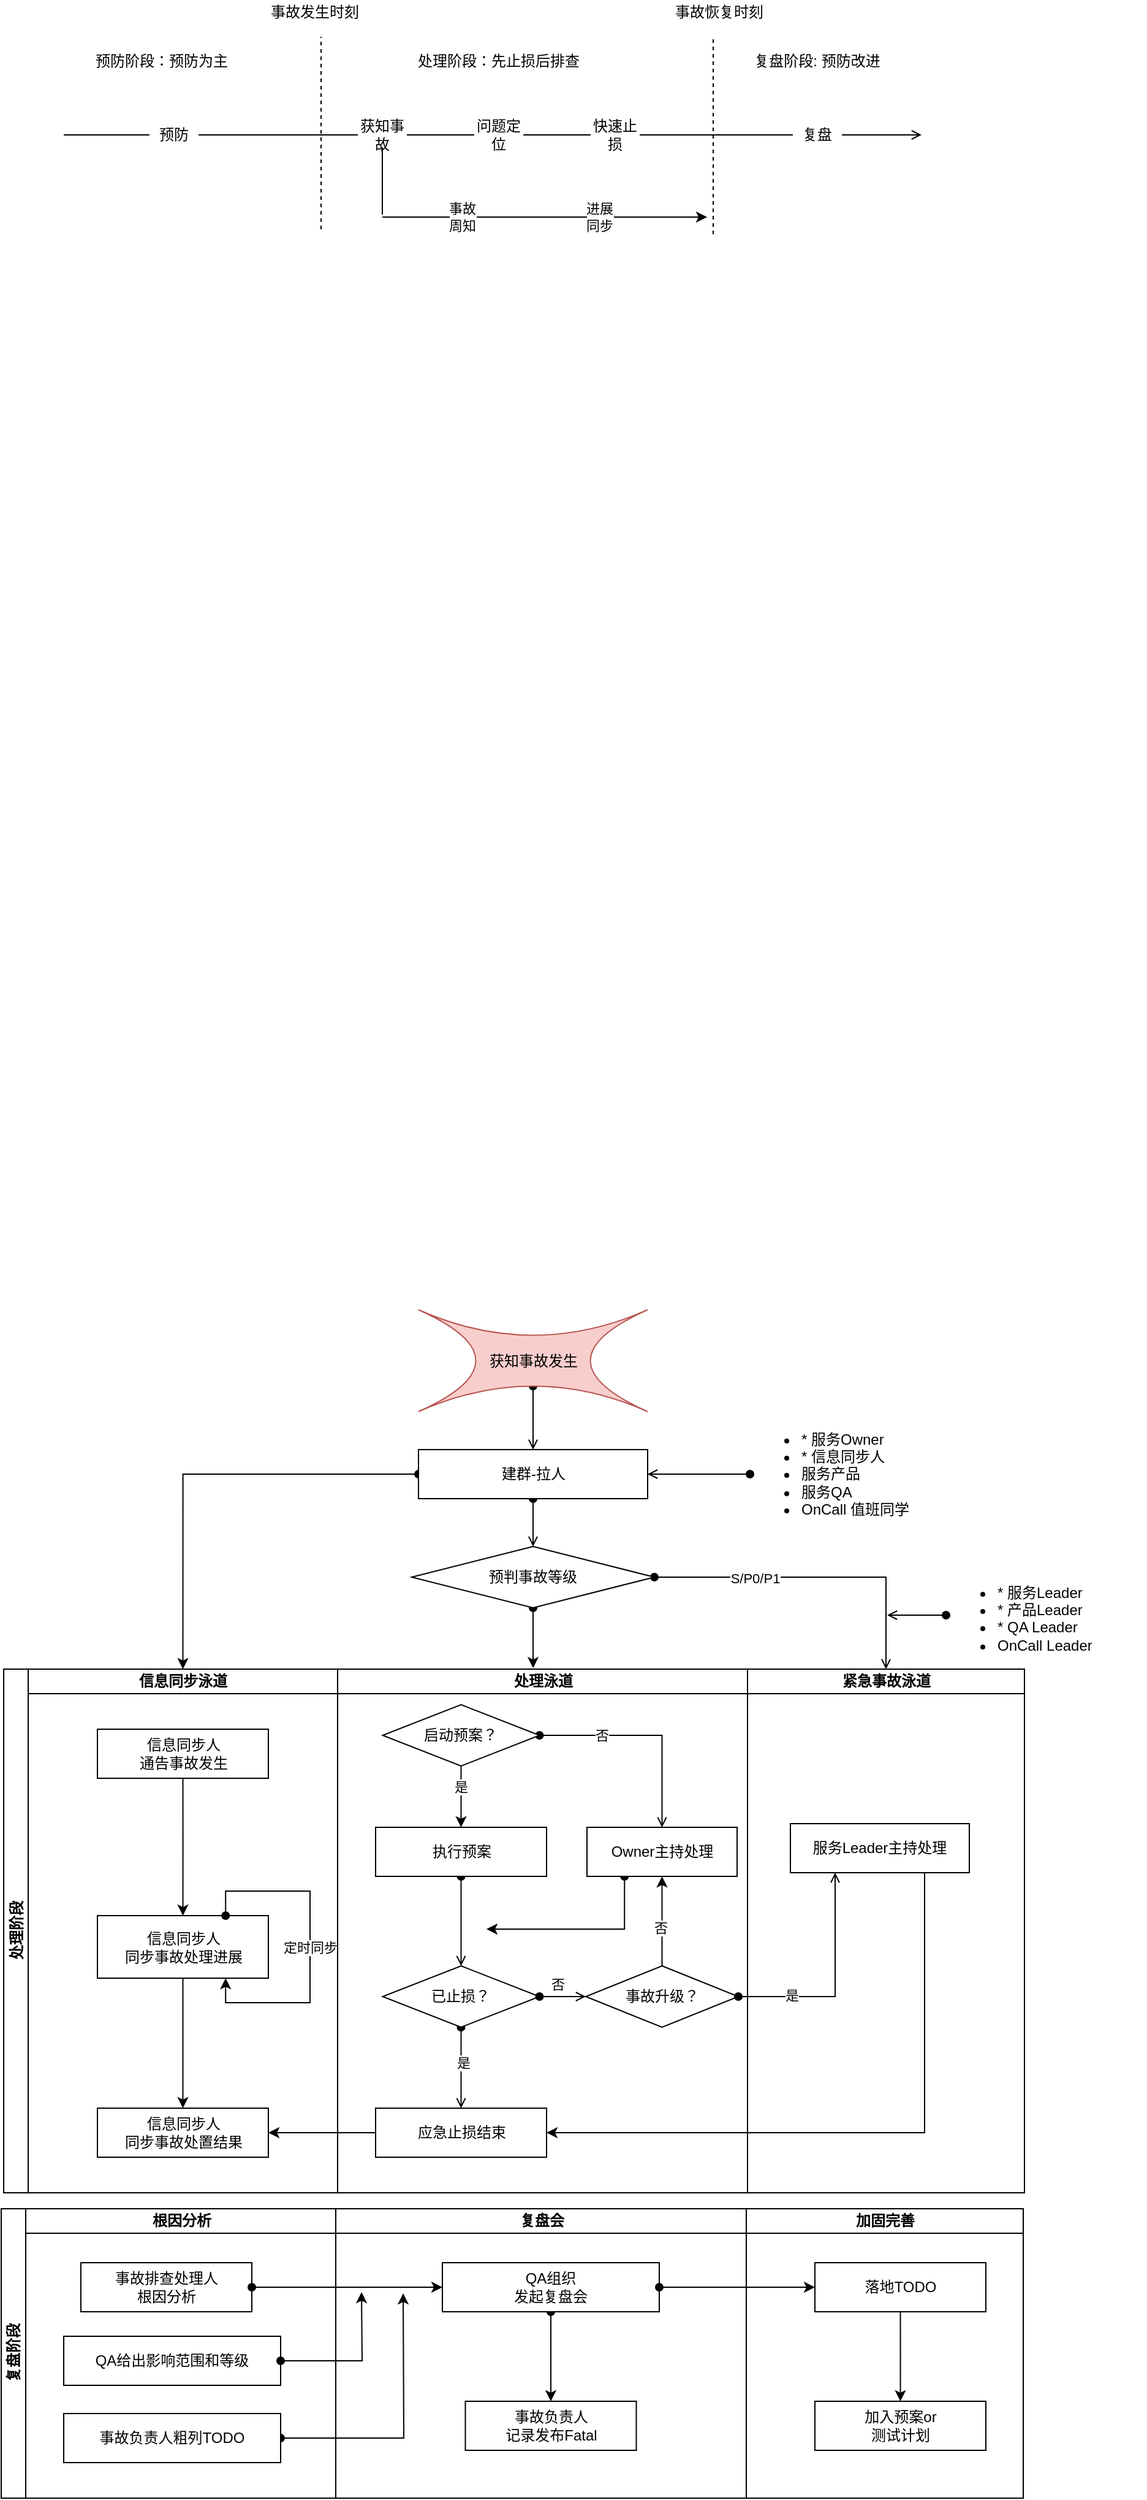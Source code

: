 <mxfile version="13.6.0" type="github">
  <diagram name="Page-1" id="aaaa8250-4180-3840-79b5-4cada1eebb92">
    <mxGraphModel dx="1412" dy="791" grid="0" gridSize="10" guides="1" tooltips="1" connect="1" arrows="1" fold="1" page="1" pageScale="1" pageWidth="850" pageHeight="1100" background="#ffffff" math="0" shadow="0">
      <root>
        <mxCell id="0" />
        <mxCell id="1" parent="0" />
        <mxCell id="iSJyoHc_6wj4qevQmHnq-73" style="edgeStyle=orthogonalEdgeStyle;rounded=0;orthogonalLoop=1;jettySize=auto;html=1;exitX=0.5;exitY=0.75;exitDx=0;exitDy=0;exitPerimeter=0;entryX=0.5;entryY=0;entryDx=0;entryDy=0;startArrow=oval;startFill=1;endArrow=open;endFill=0;" parent="1" source="iSJyoHc_6wj4qevQmHnq-20" target="iSJyoHc_6wj4qevQmHnq-70" edge="1">
          <mxGeometry relative="1" as="geometry" />
        </mxCell>
        <mxCell id="iSJyoHc_6wj4qevQmHnq-20" value="获知事故发生" style="shape=switch;whiteSpace=wrap;html=1;fillColor=#f8cecc;strokeColor=#b85450;" parent="1" vertex="1">
          <mxGeometry x="359.5" y="1118" width="187" height="83" as="geometry" />
        </mxCell>
        <mxCell id="iSJyoHc_6wj4qevQmHnq-22" value="预防阶段：预防为主" style="text;html=1;strokeColor=none;fillColor=none;align=center;verticalAlign=middle;whiteSpace=wrap;rounded=0;" parent="1" vertex="1">
          <mxGeometry x="70" y="90" width="160" height="20" as="geometry" />
        </mxCell>
        <mxCell id="iSJyoHc_6wj4qevQmHnq-24" value="" style="endArrow=none;dashed=1;html=1;startArrow=none;startFill=0;" parent="1" edge="1">
          <mxGeometry width="50" height="50" relative="1" as="geometry">
            <mxPoint x="280" y="237" as="sourcePoint" />
            <mxPoint x="280" y="80" as="targetPoint" />
          </mxGeometry>
        </mxCell>
        <mxCell id="iSJyoHc_6wj4qevQmHnq-25" value="" style="endArrow=none;dashed=1;html=1;startArrow=none;startFill=0;" parent="1" edge="1">
          <mxGeometry width="50" height="50" relative="1" as="geometry">
            <mxPoint x="600" y="241" as="sourcePoint" />
            <mxPoint x="600" y="80" as="targetPoint" />
          </mxGeometry>
        </mxCell>
        <mxCell id="iSJyoHc_6wj4qevQmHnq-26" value="处理阶段：先止损后排查" style="text;html=1;strokeColor=none;fillColor=none;align=center;verticalAlign=middle;whiteSpace=wrap;rounded=0;" parent="1" vertex="1">
          <mxGeometry x="320" y="90" width="210" height="20" as="geometry" />
        </mxCell>
        <mxCell id="iSJyoHc_6wj4qevQmHnq-27" value="复盘阶段: 预防改进" style="text;html=1;strokeColor=none;fillColor=none;align=center;verticalAlign=middle;whiteSpace=wrap;rounded=0;" parent="1" vertex="1">
          <mxGeometry x="610" y="90" width="150" height="20" as="geometry" />
        </mxCell>
        <mxCell id="iSJyoHc_6wj4qevQmHnq-28" value="事故发生时刻" style="text;html=1;strokeColor=none;fillColor=none;align=center;verticalAlign=middle;whiteSpace=wrap;rounded=0;" parent="1" vertex="1">
          <mxGeometry x="210" y="50" width="130" height="20" as="geometry" />
        </mxCell>
        <mxCell id="iSJyoHc_6wj4qevQmHnq-29" value="事故恢复时刻" style="text;html=1;strokeColor=none;fillColor=none;align=center;verticalAlign=middle;whiteSpace=wrap;rounded=0;" parent="1" vertex="1">
          <mxGeometry x="540" y="50" width="130" height="20" as="geometry" />
        </mxCell>
        <mxCell id="iSJyoHc_6wj4qevQmHnq-51" value="" style="endArrow=open;html=1;endFill=0;" parent="1" source="iSJyoHc_6wj4qevQmHnq-62" edge="1">
          <mxGeometry width="50" height="50" relative="1" as="geometry">
            <mxPoint x="70" y="160" as="sourcePoint" />
            <mxPoint x="770" y="160" as="targetPoint" />
          </mxGeometry>
        </mxCell>
        <mxCell id="iSJyoHc_6wj4qevQmHnq-53" value="预防" style="text;html=1;strokeColor=none;fillColor=none;align=center;verticalAlign=middle;whiteSpace=wrap;rounded=0;" parent="1" vertex="1">
          <mxGeometry x="140" y="150" width="40" height="20" as="geometry" />
        </mxCell>
        <mxCell id="iSJyoHc_6wj4qevQmHnq-54" value="" style="endArrow=none;html=1;" parent="1" target="iSJyoHc_6wj4qevQmHnq-53" edge="1">
          <mxGeometry width="50" height="50" relative="1" as="geometry">
            <mxPoint x="70" y="160" as="sourcePoint" />
            <mxPoint x="770.0" y="160" as="targetPoint" />
          </mxGeometry>
        </mxCell>
        <mxCell id="iSJyoHc_6wj4qevQmHnq-55" value="获知事故" style="text;html=1;strokeColor=none;fillColor=none;align=center;verticalAlign=middle;whiteSpace=wrap;rounded=0;" parent="1" vertex="1">
          <mxGeometry x="310" y="150" width="40" height="20" as="geometry" />
        </mxCell>
        <mxCell id="iSJyoHc_6wj4qevQmHnq-56" value="" style="endArrow=none;html=1;" parent="1" source="iSJyoHc_6wj4qevQmHnq-53" target="iSJyoHc_6wj4qevQmHnq-55" edge="1">
          <mxGeometry width="50" height="50" relative="1" as="geometry">
            <mxPoint x="180" y="160" as="sourcePoint" />
            <mxPoint x="770.0" y="160" as="targetPoint" />
          </mxGeometry>
        </mxCell>
        <mxCell id="iSJyoHc_6wj4qevQmHnq-57" value="问题定位" style="text;html=1;strokeColor=none;fillColor=none;align=center;verticalAlign=middle;whiteSpace=wrap;rounded=0;" parent="1" vertex="1">
          <mxGeometry x="405" y="150" width="40" height="20" as="geometry" />
        </mxCell>
        <mxCell id="iSJyoHc_6wj4qevQmHnq-58" value="" style="endArrow=none;html=1;" parent="1" source="iSJyoHc_6wj4qevQmHnq-55" target="iSJyoHc_6wj4qevQmHnq-57" edge="1">
          <mxGeometry width="50" height="50" relative="1" as="geometry">
            <mxPoint x="350" y="160" as="sourcePoint" />
            <mxPoint x="770.0" y="160" as="targetPoint" />
          </mxGeometry>
        </mxCell>
        <mxCell id="iSJyoHc_6wj4qevQmHnq-59" value="快速止损" style="text;html=1;strokeColor=none;fillColor=none;align=center;verticalAlign=middle;whiteSpace=wrap;rounded=0;" parent="1" vertex="1">
          <mxGeometry x="500" y="150" width="40" height="20" as="geometry" />
        </mxCell>
        <mxCell id="iSJyoHc_6wj4qevQmHnq-60" value="" style="endArrow=none;html=1;" parent="1" source="iSJyoHc_6wj4qevQmHnq-57" target="iSJyoHc_6wj4qevQmHnq-59" edge="1">
          <mxGeometry width="50" height="50" relative="1" as="geometry">
            <mxPoint x="425" y="160" as="sourcePoint" />
            <mxPoint x="770.0" y="160" as="targetPoint" />
          </mxGeometry>
        </mxCell>
        <mxCell id="iSJyoHc_6wj4qevQmHnq-62" value="复盘" style="text;html=1;strokeColor=none;fillColor=none;align=center;verticalAlign=middle;whiteSpace=wrap;rounded=0;" parent="1" vertex="1">
          <mxGeometry x="665" y="150" width="40" height="20" as="geometry" />
        </mxCell>
        <mxCell id="iSJyoHc_6wj4qevQmHnq-63" value="" style="endArrow=none;html=1;" parent="1" source="iSJyoHc_6wj4qevQmHnq-59" target="iSJyoHc_6wj4qevQmHnq-62" edge="1">
          <mxGeometry width="50" height="50" relative="1" as="geometry">
            <mxPoint x="540" y="160" as="sourcePoint" />
            <mxPoint x="770.0" y="160" as="targetPoint" />
          </mxGeometry>
        </mxCell>
        <mxCell id="iSJyoHc_6wj4qevQmHnq-74" style="rounded=0;orthogonalLoop=1;jettySize=auto;html=1;exitX=1;exitY=0.5;exitDx=0;exitDy=0;entryX=0.5;entryY=0;entryDx=0;entryDy=0;startArrow=oval;startFill=1;endArrow=open;endFill=0;edgeStyle=orthogonalEdgeStyle;" parent="1" source="iSJyoHc_6wj4qevQmHnq-76" target="iSJyoHc_6wj4qevQmHnq-66" edge="1">
          <mxGeometry relative="1" as="geometry" />
        </mxCell>
        <mxCell id="iSJyoHc_6wj4qevQmHnq-78" value="S/P0/P1" style="edgeLabel;html=1;align=center;verticalAlign=middle;resizable=0;points=[];" parent="iSJyoHc_6wj4qevQmHnq-74" vertex="1" connectable="0">
          <mxGeometry x="-0.381" relative="1" as="geometry">
            <mxPoint y="1" as="offset" />
          </mxGeometry>
        </mxCell>
        <mxCell id="iSJyoHc_6wj4qevQmHnq-77" style="edgeStyle=orthogonalEdgeStyle;rounded=0;orthogonalLoop=1;jettySize=auto;html=1;exitX=0.5;exitY=1;exitDx=0;exitDy=0;entryX=0.5;entryY=0;entryDx=0;entryDy=0;startArrow=oval;startFill=1;endArrow=open;endFill=0;" parent="1" source="iSJyoHc_6wj4qevQmHnq-70" target="iSJyoHc_6wj4qevQmHnq-76" edge="1">
          <mxGeometry relative="1" as="geometry" />
        </mxCell>
        <mxCell id="jBViV83I6WGwF1HZAs06-34" style="edgeStyle=orthogonalEdgeStyle;rounded=0;orthogonalLoop=1;jettySize=auto;html=1;exitX=0;exitY=0.5;exitDx=0;exitDy=0;entryX=0.5;entryY=0;entryDx=0;entryDy=0;startArrow=oval;startFill=1;" parent="1" source="iSJyoHc_6wj4qevQmHnq-70" target="iSJyoHc_6wj4qevQmHnq-67" edge="1">
          <mxGeometry relative="1" as="geometry" />
        </mxCell>
        <mxCell id="iSJyoHc_6wj4qevQmHnq-70" value="建群-拉人" style="whiteSpace=wrap;html=1;" parent="1" vertex="1">
          <mxGeometry x="359.5" y="1232" width="187" height="40" as="geometry" />
        </mxCell>
        <mxCell id="iSJyoHc_6wj4qevQmHnq-72" style="edgeStyle=orthogonalEdgeStyle;rounded=0;orthogonalLoop=1;jettySize=auto;html=1;exitX=0;exitY=0.5;exitDx=0;exitDy=0;entryX=1;entryY=0.5;entryDx=0;entryDy=0;startArrow=oval;startFill=1;endArrow=open;endFill=0;" parent="1" source="iSJyoHc_6wj4qevQmHnq-71" target="iSJyoHc_6wj4qevQmHnq-70" edge="1">
          <mxGeometry relative="1" as="geometry" />
        </mxCell>
        <mxCell id="iSJyoHc_6wj4qevQmHnq-71" value="&lt;ul&gt;&lt;li&gt;* 服务Owner&lt;/li&gt;&lt;li&gt;* 信息同步人&lt;/li&gt;&lt;li&gt;服务产品&lt;/li&gt;&lt;li&gt;服务QA&lt;/li&gt;&lt;li&gt;OnCall 值班同学&lt;/li&gt;&lt;/ul&gt;" style="text;strokeColor=none;fillColor=none;html=1;whiteSpace=wrap;verticalAlign=middle;overflow=hidden;" parent="1" vertex="1">
          <mxGeometry x="630" y="1201" width="163" height="102" as="geometry" />
        </mxCell>
        <mxCell id="jBViV83I6WGwF1HZAs06-13" style="edgeStyle=orthogonalEdgeStyle;rounded=0;orthogonalLoop=1;jettySize=auto;html=1;exitX=0.5;exitY=1;exitDx=0;exitDy=0;entryX=0.477;entryY=-0.002;entryDx=0;entryDy=0;entryPerimeter=0;startArrow=oval;startFill=1;" parent="1" source="iSJyoHc_6wj4qevQmHnq-76" target="iSJyoHc_6wj4qevQmHnq-65" edge="1">
          <mxGeometry relative="1" as="geometry" />
        </mxCell>
        <mxCell id="iSJyoHc_6wj4qevQmHnq-76" value="预判事故等级" style="rhombus;whiteSpace=wrap;html=1;" parent="1" vertex="1">
          <mxGeometry x="354" y="1311" width="198" height="50" as="geometry" />
        </mxCell>
        <mxCell id="iSJyoHc_6wj4qevQmHnq-80" style="edgeStyle=orthogonalEdgeStyle;rounded=0;orthogonalLoop=1;jettySize=auto;html=1;exitX=0;exitY=0.5;exitDx=0;exitDy=0;startArrow=oval;startFill=1;endArrow=open;endFill=0;" parent="1" source="iSJyoHc_6wj4qevQmHnq-79" edge="1">
          <mxGeometry relative="1" as="geometry">
            <mxPoint x="742" y="1367" as="targetPoint" />
          </mxGeometry>
        </mxCell>
        <mxCell id="iSJyoHc_6wj4qevQmHnq-79" value="&lt;ul&gt;&lt;li&gt;* 服务Leader&lt;/li&gt;&lt;li&gt;* 产品Leader&lt;/li&gt;&lt;li&gt;* QA Leader&lt;/li&gt;&lt;li&gt;OnCall Leader&lt;/li&gt;&lt;/ul&gt;" style="text;strokeColor=none;fillColor=none;html=1;whiteSpace=wrap;verticalAlign=middle;overflow=hidden;" parent="1" vertex="1">
          <mxGeometry x="790" y="1327" width="163" height="80" as="geometry" />
        </mxCell>
        <mxCell id="jBViV83I6WGwF1HZAs06-14" style="edgeStyle=orthogonalEdgeStyle;rounded=0;orthogonalLoop=1;jettySize=auto;html=1;exitX=0.25;exitY=1;exitDx=0;exitDy=0;startArrow=oval;startFill=1;" parent="1" source="iSJyoHc_6wj4qevQmHnq-68" edge="1">
          <mxGeometry relative="1" as="geometry">
            <mxPoint x="415" y="1623" as="targetPoint" />
            <Array as="points">
              <mxPoint x="528" y="1623" />
            </Array>
          </mxGeometry>
        </mxCell>
        <mxCell id="jBViV83I6WGwF1HZAs06-33" style="edgeStyle=orthogonalEdgeStyle;rounded=0;orthogonalLoop=1;jettySize=auto;html=1;exitX=1;exitY=0.5;exitDx=0;exitDy=0;startArrow=oval;startFill=1;" parent="1" source="jBViV83I6WGwF1HZAs06-32" edge="1">
          <mxGeometry relative="1" as="geometry">
            <mxPoint x="347" y="1920" as="targetPoint" />
          </mxGeometry>
        </mxCell>
        <mxCell id="iSJyoHc_6wj4qevQmHnq-64" value="处理阶段" style="swimlane;html=1;childLayout=stackLayout;resizeParent=1;resizeParentMax=0;startSize=20;horizontal=0;horizontalStack=1;" parent="1" vertex="1">
          <mxGeometry x="21" y="1411" width="833" height="427" as="geometry" />
        </mxCell>
        <mxCell id="iSJyoHc_6wj4qevQmHnq-67" value="信息同步泳道" style="swimlane;html=1;startSize=20;" parent="iSJyoHc_6wj4qevQmHnq-64" vertex="1">
          <mxGeometry x="20" width="252.5" height="427" as="geometry" />
        </mxCell>
        <mxCell id="jBViV83I6WGwF1HZAs06-10" style="edgeStyle=orthogonalEdgeStyle;rounded=0;orthogonalLoop=1;jettySize=auto;html=1;exitX=0.5;exitY=1;exitDx=0;exitDy=0;entryX=0.5;entryY=0;entryDx=0;entryDy=0;" parent="iSJyoHc_6wj4qevQmHnq-67" source="jBViV83I6WGwF1HZAs06-1" target="jBViV83I6WGwF1HZAs06-2" edge="1">
          <mxGeometry relative="1" as="geometry" />
        </mxCell>
        <mxCell id="jBViV83I6WGwF1HZAs06-2" value="信息同步人&lt;br&gt;同步事故处置结果" style="whiteSpace=wrap;html=1;" parent="iSJyoHc_6wj4qevQmHnq-67" vertex="1">
          <mxGeometry x="56.5" y="358" width="139.5" height="40" as="geometry" />
        </mxCell>
        <mxCell id="jBViV83I6WGwF1HZAs06-9" style="edgeStyle=orthogonalEdgeStyle;rounded=0;orthogonalLoop=1;jettySize=auto;html=1;exitX=0.5;exitY=1;exitDx=0;exitDy=0;" parent="iSJyoHc_6wj4qevQmHnq-67" source="iSJyoHc_6wj4qevQmHnq-82" target="jBViV83I6WGwF1HZAs06-1" edge="1">
          <mxGeometry relative="1" as="geometry" />
        </mxCell>
        <mxCell id="iSJyoHc_6wj4qevQmHnq-82" value="信息同步人&lt;br&gt;通告事故发生" style="whiteSpace=wrap;html=1;" parent="iSJyoHc_6wj4qevQmHnq-67" vertex="1">
          <mxGeometry x="56.5" y="49" width="139.5" height="40" as="geometry" />
        </mxCell>
        <mxCell id="jBViV83I6WGwF1HZAs06-1" value="信息同步人&lt;br&gt;同步事故处理进展" style="whiteSpace=wrap;html=1;" parent="iSJyoHc_6wj4qevQmHnq-67" vertex="1">
          <mxGeometry x="56.5" y="201" width="139.5" height="51" as="geometry" />
        </mxCell>
        <mxCell id="jBViV83I6WGwF1HZAs06-19" value="定时同步" style="edgeStyle=orthogonalEdgeStyle;rounded=0;orthogonalLoop=1;jettySize=auto;html=1;exitX=0.75;exitY=0;exitDx=0;exitDy=0;entryX=0.75;entryY=1;entryDx=0;entryDy=0;startArrow=oval;startFill=1;" parent="iSJyoHc_6wj4qevQmHnq-67" source="jBViV83I6WGwF1HZAs06-1" target="jBViV83I6WGwF1HZAs06-1" edge="1">
          <mxGeometry relative="1" as="geometry">
            <Array as="points">
              <mxPoint x="161" y="181" />
              <mxPoint x="230" y="181" />
              <mxPoint x="230" y="272" />
              <mxPoint x="161" y="272" />
            </Array>
          </mxGeometry>
        </mxCell>
        <mxCell id="iSJyoHc_6wj4qevQmHnq-65" value="处理泳道" style="swimlane;html=1;startSize=20;" parent="iSJyoHc_6wj4qevQmHnq-64" vertex="1">
          <mxGeometry x="272.5" width="334.5" height="427" as="geometry" />
        </mxCell>
        <mxCell id="iSJyoHc_6wj4qevQmHnq-92" style="edgeStyle=orthogonalEdgeStyle;rounded=0;orthogonalLoop=1;jettySize=auto;html=1;exitX=1;exitY=0.5;exitDx=0;exitDy=0;startArrow=oval;startFill=1;endArrow=open;endFill=0;" parent="iSJyoHc_6wj4qevQmHnq-65" source="jBViV83I6WGwF1HZAs06-4" target="iSJyoHc_6wj4qevQmHnq-68" edge="1">
          <mxGeometry relative="1" as="geometry" />
        </mxCell>
        <mxCell id="jBViV83I6WGwF1HZAs06-3" value="否" style="edgeLabel;html=1;align=center;verticalAlign=middle;resizable=0;points=[];" parent="iSJyoHc_6wj4qevQmHnq-92" vertex="1" connectable="0">
          <mxGeometry x="-0.009" relative="1" as="geometry">
            <mxPoint x="-36.25" as="offset" />
          </mxGeometry>
        </mxCell>
        <mxCell id="jBViV83I6WGwF1HZAs06-5" style="edgeStyle=orthogonalEdgeStyle;rounded=0;orthogonalLoop=1;jettySize=auto;html=1;exitX=0.5;exitY=1;exitDx=0;exitDy=0;entryX=0.5;entryY=0;entryDx=0;entryDy=0;" parent="iSJyoHc_6wj4qevQmHnq-65" source="jBViV83I6WGwF1HZAs06-4" target="iSJyoHc_6wj4qevQmHnq-90" edge="1">
          <mxGeometry relative="1" as="geometry" />
        </mxCell>
        <mxCell id="jBViV83I6WGwF1HZAs06-6" value="是" style="edgeLabel;html=1;align=center;verticalAlign=middle;resizable=0;points=[];" parent="jBViV83I6WGwF1HZAs06-5" vertex="1" connectable="0">
          <mxGeometry x="-0.32" y="-1" relative="1" as="geometry">
            <mxPoint as="offset" />
          </mxGeometry>
        </mxCell>
        <mxCell id="iSJyoHc_6wj4qevQmHnq-98" style="edgeStyle=orthogonalEdgeStyle;rounded=0;orthogonalLoop=1;jettySize=auto;html=1;exitX=0.5;exitY=1;exitDx=0;exitDy=0;entryX=0.5;entryY=0;entryDx=0;entryDy=0;startArrow=oval;startFill=1;endArrow=open;endFill=0;" parent="iSJyoHc_6wj4qevQmHnq-65" source="iSJyoHc_6wj4qevQmHnq-84" target="iSJyoHc_6wj4qevQmHnq-95" edge="1">
          <mxGeometry relative="1" as="geometry" />
        </mxCell>
        <mxCell id="iSJyoHc_6wj4qevQmHnq-102" value="是" style="edgeLabel;html=1;align=center;verticalAlign=middle;resizable=0;points=[];" parent="iSJyoHc_6wj4qevQmHnq-98" vertex="1" connectable="0">
          <mxGeometry x="-0.129" y="1" relative="1" as="geometry">
            <mxPoint as="offset" />
          </mxGeometry>
        </mxCell>
        <mxCell id="iSJyoHc_6wj4qevQmHnq-93" value="" style="edgeStyle=orthogonalEdgeStyle;rounded=0;orthogonalLoop=1;jettySize=auto;html=1;exitX=0.5;exitY=1;exitDx=0;exitDy=0;startArrow=oval;startFill=1;endArrow=open;endFill=0;" parent="iSJyoHc_6wj4qevQmHnq-65" source="iSJyoHc_6wj4qevQmHnq-90" target="iSJyoHc_6wj4qevQmHnq-84" edge="1">
          <mxGeometry x="-0.369" relative="1" as="geometry">
            <mxPoint x="100.833" y="149.667" as="targetPoint" />
            <mxPoint as="offset" />
          </mxGeometry>
        </mxCell>
        <mxCell id="jBViV83I6WGwF1HZAs06-4" value="启动预案？" style="rhombus;whiteSpace=wrap;html=1;" parent="iSJyoHc_6wj4qevQmHnq-65" vertex="1">
          <mxGeometry x="36.75" y="29" width="128" height="50" as="geometry" />
        </mxCell>
        <mxCell id="iSJyoHc_6wj4qevQmHnq-90" value="执行预案" style="whiteSpace=wrap;html=1;" parent="iSJyoHc_6wj4qevQmHnq-65" vertex="1">
          <mxGeometry x="31" y="129" width="139.5" height="40" as="geometry" />
        </mxCell>
        <mxCell id="iSJyoHc_6wj4qevQmHnq-84" value="已止损？" style="rhombus;whiteSpace=wrap;html=1;" parent="iSJyoHc_6wj4qevQmHnq-65" vertex="1">
          <mxGeometry x="36.75" y="242" width="128" height="50" as="geometry" />
        </mxCell>
        <mxCell id="iSJyoHc_6wj4qevQmHnq-99" value="否" style="edgeStyle=orthogonalEdgeStyle;rounded=0;orthogonalLoop=1;jettySize=auto;html=1;exitX=1;exitY=0.5;exitDx=0;exitDy=0;entryX=0;entryY=0.5;entryDx=0;entryDy=0;startArrow=oval;startFill=1;endArrow=open;endFill=0;" parent="iSJyoHc_6wj4qevQmHnq-65" source="iSJyoHc_6wj4qevQmHnq-84" target="iSJyoHc_6wj4qevQmHnq-88" edge="1">
          <mxGeometry x="-0.207" y="10" relative="1" as="geometry">
            <mxPoint as="offset" />
          </mxGeometry>
        </mxCell>
        <mxCell id="jBViV83I6WGwF1HZAs06-7" style="edgeStyle=orthogonalEdgeStyle;rounded=0;orthogonalLoop=1;jettySize=auto;html=1;exitX=0.5;exitY=0;exitDx=0;exitDy=0;entryX=0.5;entryY=1;entryDx=0;entryDy=0;" parent="iSJyoHc_6wj4qevQmHnq-65" source="iSJyoHc_6wj4qevQmHnq-88" target="iSJyoHc_6wj4qevQmHnq-68" edge="1">
          <mxGeometry relative="1" as="geometry" />
        </mxCell>
        <mxCell id="jBViV83I6WGwF1HZAs06-8" value="否" style="edgeLabel;html=1;align=center;verticalAlign=middle;resizable=0;points=[];" parent="jBViV83I6WGwF1HZAs06-7" vertex="1" connectable="0">
          <mxGeometry x="-0.151" y="2" relative="1" as="geometry">
            <mxPoint as="offset" />
          </mxGeometry>
        </mxCell>
        <mxCell id="iSJyoHc_6wj4qevQmHnq-95" value="应急止损结束" style="whiteSpace=wrap;html=1;" parent="iSJyoHc_6wj4qevQmHnq-65" vertex="1">
          <mxGeometry x="31" y="358" width="139.5" height="40" as="geometry" />
        </mxCell>
        <mxCell id="iSJyoHc_6wj4qevQmHnq-68" value="Owner主持处理" style="whiteSpace=wrap;html=1;" parent="iSJyoHc_6wj4qevQmHnq-65" vertex="1">
          <mxGeometry x="203.5" y="129" width="122.5" height="40" as="geometry" />
        </mxCell>
        <mxCell id="iSJyoHc_6wj4qevQmHnq-88" value="事故升级？" style="rhombus;whiteSpace=wrap;html=1;" parent="iSJyoHc_6wj4qevQmHnq-65" vertex="1">
          <mxGeometry x="202.5" y="242" width="124.5" height="50" as="geometry" />
        </mxCell>
        <mxCell id="iSJyoHc_6wj4qevQmHnq-66" value="紧急事故泳道" style="swimlane;html=1;startSize=20;" parent="iSJyoHc_6wj4qevQmHnq-64" vertex="1">
          <mxGeometry x="607" width="226" height="427" as="geometry" />
        </mxCell>
        <mxCell id="iSJyoHc_6wj4qevQmHnq-69" value="服务Leader主持处理" style="whiteSpace=wrap;html=1;" parent="iSJyoHc_6wj4qevQmHnq-66" vertex="1">
          <mxGeometry x="35" y="126" width="146" height="40" as="geometry" />
        </mxCell>
        <mxCell id="iSJyoHc_6wj4qevQmHnq-100" style="edgeStyle=orthogonalEdgeStyle;rounded=0;orthogonalLoop=1;jettySize=auto;html=1;exitX=1;exitY=0.5;exitDx=0;exitDy=0;entryX=0.25;entryY=1;entryDx=0;entryDy=0;startArrow=oval;startFill=1;endArrow=open;endFill=0;" parent="iSJyoHc_6wj4qevQmHnq-64" source="iSJyoHc_6wj4qevQmHnq-88" target="iSJyoHc_6wj4qevQmHnq-69" edge="1">
          <mxGeometry relative="1" as="geometry" />
        </mxCell>
        <mxCell id="iSJyoHc_6wj4qevQmHnq-101" value="是" style="edgeLabel;html=1;align=center;verticalAlign=middle;resizable=0;points=[];" parent="iSJyoHc_6wj4qevQmHnq-100" vertex="1" connectable="0">
          <mxGeometry x="-0.517" y="1" relative="1" as="geometry">
            <mxPoint as="offset" />
          </mxGeometry>
        </mxCell>
        <mxCell id="jBViV83I6WGwF1HZAs06-11" style="edgeStyle=orthogonalEdgeStyle;rounded=0;orthogonalLoop=1;jettySize=auto;html=1;exitX=0;exitY=0.5;exitDx=0;exitDy=0;entryX=1;entryY=0.5;entryDx=0;entryDy=0;" parent="iSJyoHc_6wj4qevQmHnq-64" source="iSJyoHc_6wj4qevQmHnq-95" target="jBViV83I6WGwF1HZAs06-2" edge="1">
          <mxGeometry relative="1" as="geometry" />
        </mxCell>
        <mxCell id="jBViV83I6WGwF1HZAs06-12" style="edgeStyle=orthogonalEdgeStyle;rounded=0;orthogonalLoop=1;jettySize=auto;html=1;exitX=0.75;exitY=1;exitDx=0;exitDy=0;entryX=1;entryY=0.5;entryDx=0;entryDy=0;" parent="iSJyoHc_6wj4qevQmHnq-64" source="iSJyoHc_6wj4qevQmHnq-69" target="iSJyoHc_6wj4qevQmHnq-95" edge="1">
          <mxGeometry relative="1" as="geometry" />
        </mxCell>
        <mxCell id="jBViV83I6WGwF1HZAs06-15" value="复盘阶段" style="swimlane;html=1;childLayout=stackLayout;resizeParent=1;resizeParentMax=0;startSize=20;horizontal=0;horizontalStack=1;" parent="1" vertex="1">
          <mxGeometry x="19" y="1851" width="834" height="236" as="geometry" />
        </mxCell>
        <mxCell id="jBViV83I6WGwF1HZAs06-16" value="根因分析" style="swimlane;html=1;startSize=20;" parent="jBViV83I6WGwF1HZAs06-15" vertex="1">
          <mxGeometry x="20" width="253" height="236" as="geometry" />
        </mxCell>
        <mxCell id="jBViV83I6WGwF1HZAs06-20" value="事故排查处理人&lt;br&gt;根因分析" style="whiteSpace=wrap;html=1;" parent="jBViV83I6WGwF1HZAs06-16" vertex="1">
          <mxGeometry x="45" y="44" width="139.5" height="40" as="geometry" />
        </mxCell>
        <mxCell id="jBViV83I6WGwF1HZAs06-21" value="QA给出影响范围和等级" style="whiteSpace=wrap;html=1;" parent="jBViV83I6WGwF1HZAs06-16" vertex="1">
          <mxGeometry x="31" y="104" width="177" height="40" as="geometry" />
        </mxCell>
        <mxCell id="jBViV83I6WGwF1HZAs06-32" value="事故负责人粗列TODO" style="whiteSpace=wrap;html=1;" parent="jBViV83I6WGwF1HZAs06-16" vertex="1">
          <mxGeometry x="31" y="167" width="177" height="40" as="geometry" />
        </mxCell>
        <mxCell id="jBViV83I6WGwF1HZAs06-17" value="复盘会" style="swimlane;html=1;startSize=20;" parent="jBViV83I6WGwF1HZAs06-15" vertex="1">
          <mxGeometry x="273" width="335" height="236" as="geometry" />
        </mxCell>
        <mxCell id="jBViV83I6WGwF1HZAs06-29" style="edgeStyle=orthogonalEdgeStyle;rounded=0;orthogonalLoop=1;jettySize=auto;html=1;exitX=0.5;exitY=1;exitDx=0;exitDy=0;entryX=0.5;entryY=0;entryDx=0;entryDy=0;startArrow=oval;startFill=1;" parent="jBViV83I6WGwF1HZAs06-17" source="jBViV83I6WGwF1HZAs06-22" target="jBViV83I6WGwF1HZAs06-23" edge="1">
          <mxGeometry relative="1" as="geometry" />
        </mxCell>
        <mxCell id="jBViV83I6WGwF1HZAs06-23" value="&lt;span&gt;事故负责人&lt;/span&gt;&lt;br&gt;&lt;span&gt;记录发布Fatal&lt;/span&gt;" style="whiteSpace=wrap;html=1;" parent="jBViV83I6WGwF1HZAs06-17" vertex="1">
          <mxGeometry x="105.75" y="157" width="139.5" height="40" as="geometry" />
        </mxCell>
        <mxCell id="jBViV83I6WGwF1HZAs06-22" value="QA组织&lt;br&gt;发起复盘会" style="whiteSpace=wrap;html=1;" parent="jBViV83I6WGwF1HZAs06-17" vertex="1">
          <mxGeometry x="87" y="44" width="177" height="40" as="geometry" />
        </mxCell>
        <mxCell id="jBViV83I6WGwF1HZAs06-18" value="加固完善" style="swimlane;html=1;startSize=20;" parent="jBViV83I6WGwF1HZAs06-15" vertex="1">
          <mxGeometry x="608" width="226" height="236" as="geometry" />
        </mxCell>
        <mxCell id="KLBYunQgYNzLlMH-8vBU-3" style="edgeStyle=orthogonalEdgeStyle;rounded=0;orthogonalLoop=1;jettySize=auto;html=1;exitX=0.5;exitY=1;exitDx=0;exitDy=0;" edge="1" parent="jBViV83I6WGwF1HZAs06-18" source="jBViV83I6WGwF1HZAs06-24" target="KLBYunQgYNzLlMH-8vBU-2">
          <mxGeometry relative="1" as="geometry" />
        </mxCell>
        <mxCell id="jBViV83I6WGwF1HZAs06-24" value="落地TODO" style="whiteSpace=wrap;html=1;" parent="jBViV83I6WGwF1HZAs06-18" vertex="1">
          <mxGeometry x="56" y="44" width="139.5" height="40" as="geometry" />
        </mxCell>
        <mxCell id="KLBYunQgYNzLlMH-8vBU-2" value="加入预案or&lt;br&gt;测试计划" style="whiteSpace=wrap;html=1;" vertex="1" parent="jBViV83I6WGwF1HZAs06-18">
          <mxGeometry x="56" y="157" width="139.5" height="40" as="geometry" />
        </mxCell>
        <mxCell id="jBViV83I6WGwF1HZAs06-27" style="edgeStyle=orthogonalEdgeStyle;rounded=0;orthogonalLoop=1;jettySize=auto;html=1;exitX=1;exitY=0.5;exitDx=0;exitDy=0;startArrow=oval;startFill=1;" parent="jBViV83I6WGwF1HZAs06-15" source="jBViV83I6WGwF1HZAs06-20" target="jBViV83I6WGwF1HZAs06-22" edge="1">
          <mxGeometry relative="1" as="geometry" />
        </mxCell>
        <mxCell id="jBViV83I6WGwF1HZAs06-28" style="edgeStyle=orthogonalEdgeStyle;rounded=0;orthogonalLoop=1;jettySize=auto;html=1;exitX=1;exitY=0.5;exitDx=0;exitDy=0;startArrow=oval;startFill=1;" parent="jBViV83I6WGwF1HZAs06-15" source="jBViV83I6WGwF1HZAs06-21" edge="1">
          <mxGeometry relative="1" as="geometry">
            <mxPoint x="294" y="68" as="targetPoint" />
          </mxGeometry>
        </mxCell>
        <mxCell id="jBViV83I6WGwF1HZAs06-30" style="edgeStyle=orthogonalEdgeStyle;rounded=0;orthogonalLoop=1;jettySize=auto;html=1;exitX=1;exitY=0.5;exitDx=0;exitDy=0;entryX=0;entryY=0.5;entryDx=0;entryDy=0;startArrow=oval;startFill=1;" parent="jBViV83I6WGwF1HZAs06-15" source="jBViV83I6WGwF1HZAs06-22" target="jBViV83I6WGwF1HZAs06-24" edge="1">
          <mxGeometry relative="1" as="geometry" />
        </mxCell>
        <mxCell id="KLBYunQgYNzLlMH-8vBU-5" value="" style="endArrow=classic;html=1;" edge="1" parent="1">
          <mxGeometry width="50" height="50" relative="1" as="geometry">
            <mxPoint x="330" y="227" as="sourcePoint" />
            <mxPoint x="595" y="227" as="targetPoint" />
          </mxGeometry>
        </mxCell>
        <mxCell id="KLBYunQgYNzLlMH-8vBU-6" value="事故&lt;br&gt;周知" style="edgeLabel;html=1;align=center;verticalAlign=middle;resizable=0;points=[];" vertex="1" connectable="0" parent="KLBYunQgYNzLlMH-8vBU-5">
          <mxGeometry x="-0.092" y="-1" relative="1" as="geometry">
            <mxPoint x="-56" y="-1" as="offset" />
          </mxGeometry>
        </mxCell>
        <mxCell id="KLBYunQgYNzLlMH-8vBU-7" value="进展&lt;br&gt;同步" style="edgeLabel;html=1;align=center;verticalAlign=middle;resizable=0;points=[];" vertex="1" connectable="0" parent="KLBYunQgYNzLlMH-8vBU-5">
          <mxGeometry x="0.196" y="-1" relative="1" as="geometry">
            <mxPoint x="18" y="-1" as="offset" />
          </mxGeometry>
        </mxCell>
        <mxCell id="KLBYunQgYNzLlMH-8vBU-8" value="" style="endArrow=none;html=1;entryX=0.5;entryY=1;entryDx=0;entryDy=0;" edge="1" parent="1" target="iSJyoHc_6wj4qevQmHnq-55">
          <mxGeometry width="50" height="50" relative="1" as="geometry">
            <mxPoint x="330" y="225" as="sourcePoint" />
            <mxPoint x="442" y="208" as="targetPoint" />
          </mxGeometry>
        </mxCell>
      </root>
    </mxGraphModel>
  </diagram>
</mxfile>
